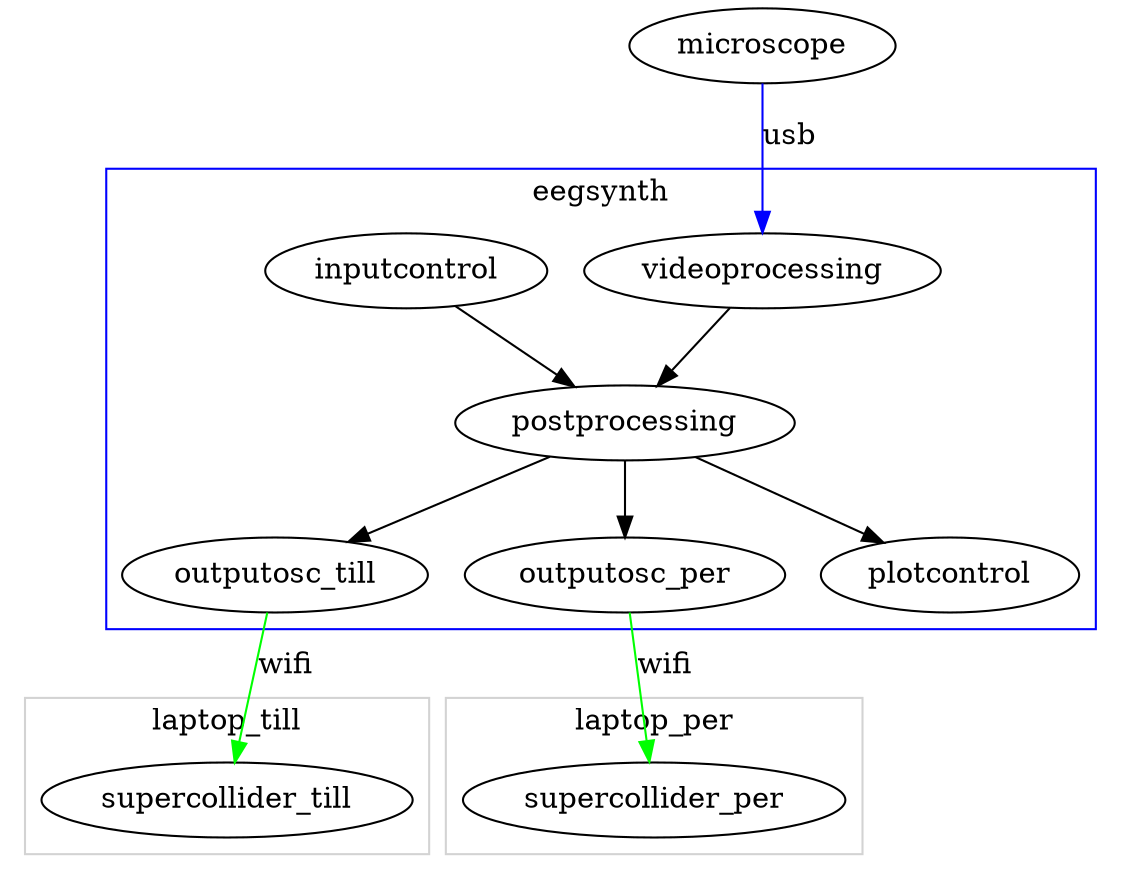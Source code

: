 # To convert this into a bitmap representation, do this
#   dot -Tpng -o eegsynth.png eegsynth.dot

digraph eegsynth{
    microscope -> videoprocessing [color=blue; label=usb]
    
      subgraph cluster_1 {
        label=eegsynth;color=blue
        postprocessing ->  outputosc_till
        postprocessing ->  outputosc_per
        videoprocessing -> postprocessing -> plotcontrol
        inputcontrol -> postprocessing
        }

    subgraph cluster_per {
        color=lightgrey;label=laptop_per
        outputosc_per  -> supercollider_per[color=green;label=wifi]
        }

    subgraph cluster_till {
      color=lightgrey;label=laptop_till
      outputosc_till -> supercollider_till [color=green;label=wifi]
      }
}
